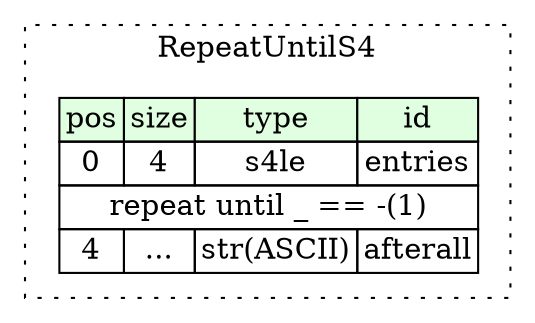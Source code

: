 digraph {
	rankdir=LR;
	node [shape=plaintext];
	subgraph cluster__repeat_until_s4 {
		label="RepeatUntilS4";
		graph[style=dotted];

		repeat_until_s4__seq [label=<<TABLE BORDER="0" CELLBORDER="1" CELLSPACING="0">
			<TR><TD BGCOLOR="#E0FFE0">pos</TD><TD BGCOLOR="#E0FFE0">size</TD><TD BGCOLOR="#E0FFE0">type</TD><TD BGCOLOR="#E0FFE0">id</TD></TR>
			<TR><TD PORT="entries_pos">0</TD><TD PORT="entries_size">4</TD><TD>s4le</TD><TD PORT="entries_type">entries</TD></TR>
			<TR><TD COLSPAN="4" PORT="entries__repeat">repeat until _ == -(1)</TD></TR>
			<TR><TD PORT="afterall_pos">4</TD><TD PORT="afterall_size">...</TD><TD>str(ASCII)</TD><TD PORT="afterall_type">afterall</TD></TR>
		</TABLE>>];
	}
}
